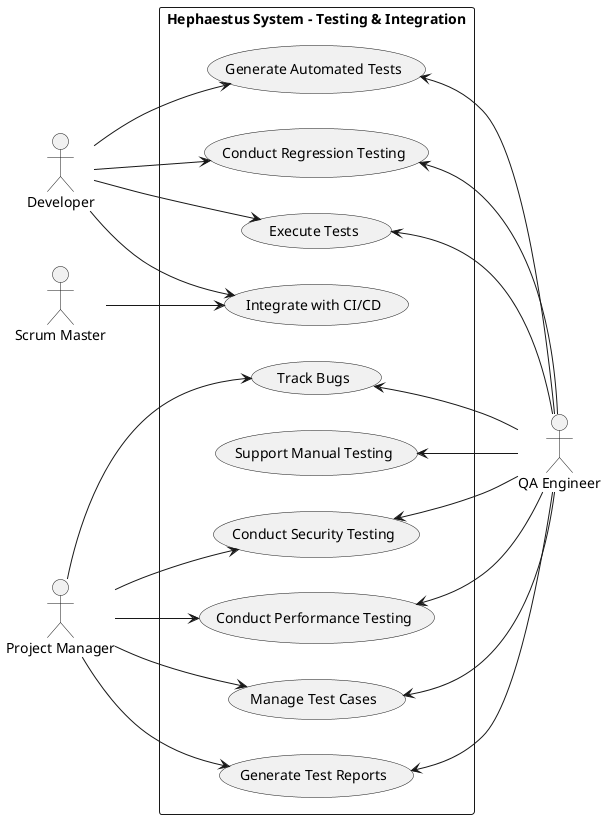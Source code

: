 @startuml
left to right direction
skinparam backgroundColor transparent
skinparam packageStyle rectangle

actor Developer
actor "QA Engineer" as QA
actor "Scrum Master" as SM
actor "Project Manager" as PM

rectangle "Hephaestus System - Testing & Integration" {
  usecase "Generate Automated Tests" as GAT
  usecase "Manage Test Cases" as MTC
  usecase "Execute Tests" as ET
  usecase "Support Manual Testing" as SMT
  usecase "Track Bugs" as TB
  usecase "Integrate with CI/CD" as ICC
  usecase "Generate Test Reports" as GTR
  usecase "Conduct Regression Testing" as CRT
  usecase "Conduct Performance Testing" as CPT
  usecase "Conduct Security Testing" as CST
}

Developer --> GAT
Developer --> ET
Developer --> ICC
Developer --> CRT

QA -up-> GAT
QA -up-> MTC
QA -up-> ET
QA -up-> SMT
QA -up-> TB
QA -up-> GTR
QA -up-> CRT
QA -up-> CPT
QA -up-> CST

SM --> ICC

PM --> MTC
PM --> TB
PM --> GTR
PM --> CPT
PM --> CST
@enduml
